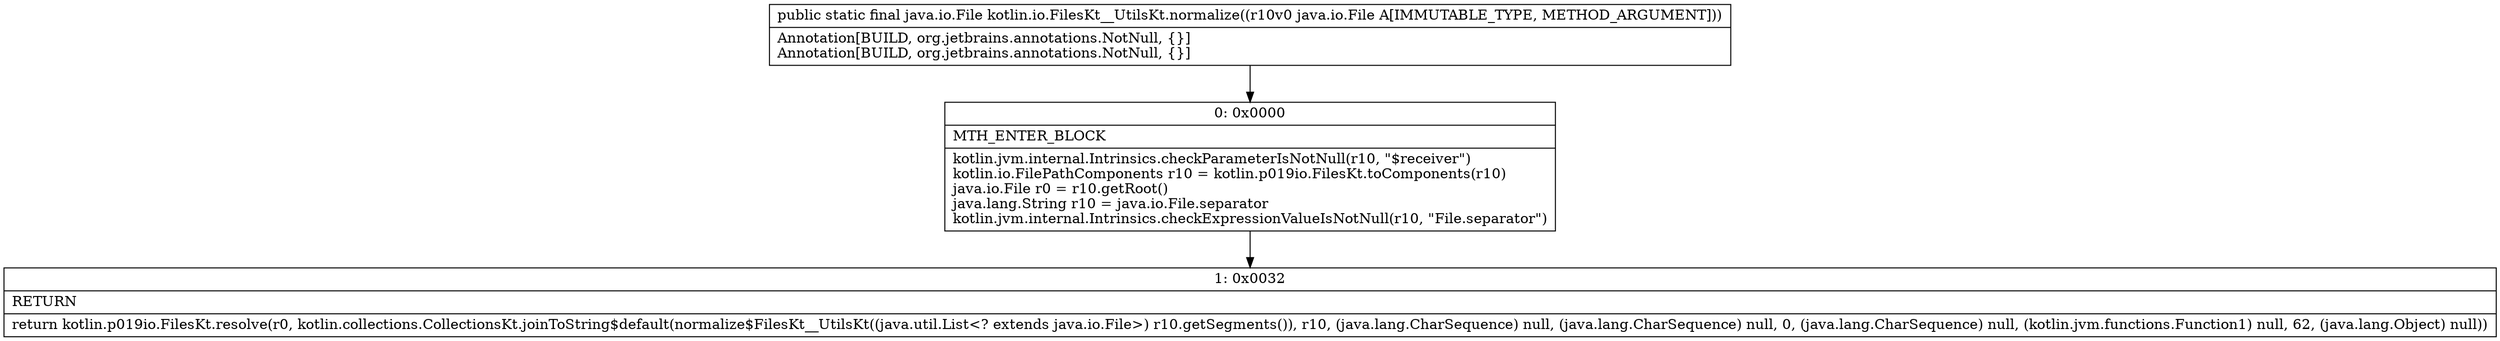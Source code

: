 digraph "CFG forkotlin.io.FilesKt__UtilsKt.normalize(Ljava\/io\/File;)Ljava\/io\/File;" {
Node_0 [shape=record,label="{0\:\ 0x0000|MTH_ENTER_BLOCK\l|kotlin.jvm.internal.Intrinsics.checkParameterIsNotNull(r10, \"$receiver\")\lkotlin.io.FilePathComponents r10 = kotlin.p019io.FilesKt.toComponents(r10)\ljava.io.File r0 = r10.getRoot()\ljava.lang.String r10 = java.io.File.separator\lkotlin.jvm.internal.Intrinsics.checkExpressionValueIsNotNull(r10, \"File.separator\")\l}"];
Node_1 [shape=record,label="{1\:\ 0x0032|RETURN\l|return kotlin.p019io.FilesKt.resolve(r0, kotlin.collections.CollectionsKt.joinToString$default(normalize$FilesKt__UtilsKt((java.util.List\<? extends java.io.File\>) r10.getSegments()), r10, (java.lang.CharSequence) null, (java.lang.CharSequence) null, 0, (java.lang.CharSequence) null, (kotlin.jvm.functions.Function1) null, 62, (java.lang.Object) null))\l}"];
MethodNode[shape=record,label="{public static final java.io.File kotlin.io.FilesKt__UtilsKt.normalize((r10v0 java.io.File A[IMMUTABLE_TYPE, METHOD_ARGUMENT]))  | Annotation[BUILD, org.jetbrains.annotations.NotNull, \{\}]\lAnnotation[BUILD, org.jetbrains.annotations.NotNull, \{\}]\l}"];
MethodNode -> Node_0;
Node_0 -> Node_1;
}

